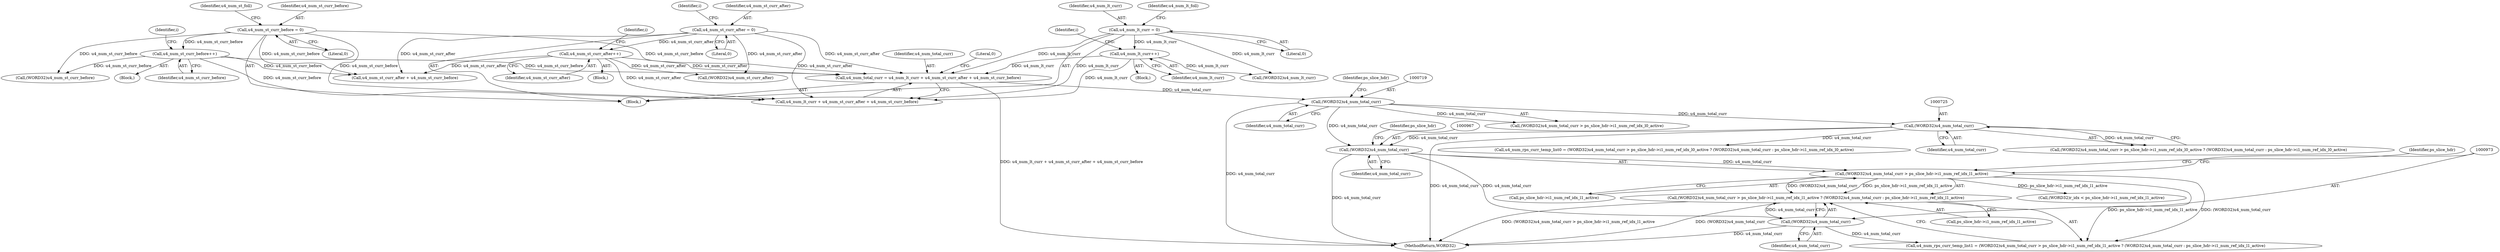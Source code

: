 digraph "0_Android_913d9e8d93d6b81bb8eac3fc2c1426651f5b259d_0@pointer" {
"1000964" [label="(Call,(WORD32)u4_num_total_curr > ps_slice_hdr->i1_num_ref_idx_l1_active ? (WORD32)u4_num_total_curr : ps_slice_hdr->i1_num_ref_idx_l1_active)"];
"1000972" [label="(Call,(WORD32)u4_num_total_curr)"];
"1000966" [label="(Call,(WORD32)u4_num_total_curr)"];
"1000718" [label="(Call,(WORD32)u4_num_total_curr)"];
"1000446" [label="(Call,u4_num_total_curr = u4_num_lt_curr + u4_num_st_curr_after + u4_num_st_curr_before)"];
"1000426" [label="(Call,u4_num_lt_curr++)"];
"1000354" [label="(Call,u4_num_lt_curr = 0)"];
"1000310" [label="(Call,u4_num_st_curr_after = 0)"];
"1000339" [label="(Call,u4_num_st_curr_after++)"];
"1000295" [label="(Call,u4_num_st_curr_before++)"];
"1000265" [label="(Call,u4_num_st_curr_before = 0)"];
"1000724" [label="(Call,(WORD32)u4_num_total_curr)"];
"1000965" [label="(Call,(WORD32)u4_num_total_curr > ps_slice_hdr->i1_num_ref_idx_l1_active)"];
"1000447" [label="(Identifier,u4_num_total_curr)"];
"1000269" [label="(Identifier,u4_num_st_foll)"];
"1000448" [label="(Call,u4_num_lt_curr + u4_num_st_curr_after + u4_num_st_curr_before)"];
"1000969" [label="(Call,ps_slice_hdr->i1_num_ref_idx_l1_active)"];
"1000970" [label="(Identifier,ps_slice_hdr)"];
"1000315" [label="(Identifier,i)"];
"1000450" [label="(Call,u4_num_st_curr_after + u4_num_st_curr_before)"];
"1000112" [label="(Block,)"];
"1000966" [label="(Call,(WORD32)u4_num_total_curr)"];
"1000340" [label="(Identifier,u4_num_st_curr_after)"];
"1001116" [label="(Call,(WORD32)r_idx < ps_slice_hdr->i1_num_ref_idx_l1_active)"];
"1000446" [label="(Call,u4_num_total_curr = u4_num_lt_curr + u4_num_st_curr_after + u4_num_st_curr_before)"];
"1000426" [label="(Call,u4_num_lt_curr++)"];
"1000296" [label="(Identifier,u4_num_st_curr_before)"];
"1000714" [label="(Call,u4_num_rps_curr_temp_list0 = (WORD32)u4_num_total_curr > ps_slice_hdr->i1_num_ref_idx_l0_active ? (WORD32)u4_num_total_curr : ps_slice_hdr->i1_num_ref_idx_l0_active)"];
"1000962" [label="(Call,u4_num_rps_curr_temp_list1 = (WORD32)u4_num_total_curr > ps_slice_hdr->i1_num_ref_idx_l1_active ? (WORD32)u4_num_total_curr : ps_slice_hdr->i1_num_ref_idx_l1_active)"];
"1000965" [label="(Call,(WORD32)u4_num_total_curr > ps_slice_hdr->i1_num_ref_idx_l1_active)"];
"1000717" [label="(Call,(WORD32)u4_num_total_curr > ps_slice_hdr->i1_num_ref_idx_l0_active)"];
"1000311" [label="(Identifier,u4_num_st_curr_after)"];
"1000323" [label="(Identifier,i)"];
"1000354" [label="(Call,u4_num_lt_curr = 0)"];
"1000427" [label="(Identifier,u4_num_lt_curr)"];
"1000355" [label="(Identifier,u4_num_lt_curr)"];
"1000265" [label="(Call,u4_num_st_curr_before = 0)"];
"1000968" [label="(Identifier,u4_num_total_curr)"];
"1000411" [label="(Block,)"];
"1000720" [label="(Identifier,u4_num_total_curr)"];
"1000654" [label="(Call,(WORD32)u4_num_st_curr_after)"];
"1000267" [label="(Literal,0)"];
"1000374" [label="(Identifier,i)"];
"1000358" [label="(Identifier,u4_num_lt_foll)"];
"1000285" [label="(Block,)"];
"1000976" [label="(Identifier,ps_slice_hdr)"];
"1000295" [label="(Call,u4_num_st_curr_before++)"];
"1000329" [label="(Block,)"];
"1000356" [label="(Literal,0)"];
"1000716" [label="(Call,(WORD32)u4_num_total_curr > ps_slice_hdr->i1_num_ref_idx_l0_active ? (WORD32)u4_num_total_curr : ps_slice_hdr->i1_num_ref_idx_l0_active)"];
"1000724" [label="(Call,(WORD32)u4_num_total_curr)"];
"1000455" [label="(Literal,0)"];
"1000718" [label="(Call,(WORD32)u4_num_total_curr)"];
"1000621" [label="(Call,(WORD32)u4_num_st_curr_before)"];
"1000310" [label="(Call,u4_num_st_curr_after = 0)"];
"1000495" [label="(Call,(WORD32)u4_num_lt_curr)"];
"1000266" [label="(Identifier,u4_num_st_curr_before)"];
"1001297" [label="(MethodReturn,WORD32)"];
"1000726" [label="(Identifier,u4_num_total_curr)"];
"1000722" [label="(Identifier,ps_slice_hdr)"];
"1000964" [label="(Call,(WORD32)u4_num_total_curr > ps_slice_hdr->i1_num_ref_idx_l1_active ? (WORD32)u4_num_total_curr : ps_slice_hdr->i1_num_ref_idx_l1_active)"];
"1000279" [label="(Identifier,i)"];
"1000975" [label="(Call,ps_slice_hdr->i1_num_ref_idx_l1_active)"];
"1000974" [label="(Identifier,u4_num_total_curr)"];
"1000312" [label="(Literal,0)"];
"1000972" [label="(Call,(WORD32)u4_num_total_curr)"];
"1000339" [label="(Call,u4_num_st_curr_after++)"];
"1000964" -> "1000962"  [label="AST: "];
"1000964" -> "1000972"  [label="CFG: "];
"1000964" -> "1000975"  [label="CFG: "];
"1000965" -> "1000964"  [label="AST: "];
"1000972" -> "1000964"  [label="AST: "];
"1000975" -> "1000964"  [label="AST: "];
"1000962" -> "1000964"  [label="CFG: "];
"1000964" -> "1001297"  [label="DDG: (WORD32)u4_num_total_curr"];
"1000964" -> "1001297"  [label="DDG: (WORD32)u4_num_total_curr > ps_slice_hdr->i1_num_ref_idx_l1_active"];
"1000972" -> "1000964"  [label="DDG: u4_num_total_curr"];
"1000965" -> "1000964"  [label="DDG: (WORD32)u4_num_total_curr"];
"1000965" -> "1000964"  [label="DDG: ps_slice_hdr->i1_num_ref_idx_l1_active"];
"1000972" -> "1000974"  [label="CFG: "];
"1000973" -> "1000972"  [label="AST: "];
"1000974" -> "1000972"  [label="AST: "];
"1000972" -> "1001297"  [label="DDG: u4_num_total_curr"];
"1000972" -> "1000962"  [label="DDG: u4_num_total_curr"];
"1000966" -> "1000972"  [label="DDG: u4_num_total_curr"];
"1000966" -> "1000965"  [label="AST: "];
"1000966" -> "1000968"  [label="CFG: "];
"1000967" -> "1000966"  [label="AST: "];
"1000968" -> "1000966"  [label="AST: "];
"1000970" -> "1000966"  [label="CFG: "];
"1000966" -> "1001297"  [label="DDG: u4_num_total_curr"];
"1000966" -> "1000965"  [label="DDG: u4_num_total_curr"];
"1000718" -> "1000966"  [label="DDG: u4_num_total_curr"];
"1000724" -> "1000966"  [label="DDG: u4_num_total_curr"];
"1000718" -> "1000717"  [label="AST: "];
"1000718" -> "1000720"  [label="CFG: "];
"1000719" -> "1000718"  [label="AST: "];
"1000720" -> "1000718"  [label="AST: "];
"1000722" -> "1000718"  [label="CFG: "];
"1000718" -> "1001297"  [label="DDG: u4_num_total_curr"];
"1000718" -> "1000717"  [label="DDG: u4_num_total_curr"];
"1000446" -> "1000718"  [label="DDG: u4_num_total_curr"];
"1000718" -> "1000724"  [label="DDG: u4_num_total_curr"];
"1000446" -> "1000112"  [label="AST: "];
"1000446" -> "1000448"  [label="CFG: "];
"1000447" -> "1000446"  [label="AST: "];
"1000448" -> "1000446"  [label="AST: "];
"1000455" -> "1000446"  [label="CFG: "];
"1000446" -> "1001297"  [label="DDG: u4_num_lt_curr + u4_num_st_curr_after + u4_num_st_curr_before"];
"1000426" -> "1000446"  [label="DDG: u4_num_lt_curr"];
"1000354" -> "1000446"  [label="DDG: u4_num_lt_curr"];
"1000310" -> "1000446"  [label="DDG: u4_num_st_curr_after"];
"1000339" -> "1000446"  [label="DDG: u4_num_st_curr_after"];
"1000295" -> "1000446"  [label="DDG: u4_num_st_curr_before"];
"1000265" -> "1000446"  [label="DDG: u4_num_st_curr_before"];
"1000426" -> "1000411"  [label="AST: "];
"1000426" -> "1000427"  [label="CFG: "];
"1000427" -> "1000426"  [label="AST: "];
"1000374" -> "1000426"  [label="CFG: "];
"1000354" -> "1000426"  [label="DDG: u4_num_lt_curr"];
"1000426" -> "1000448"  [label="DDG: u4_num_lt_curr"];
"1000426" -> "1000495"  [label="DDG: u4_num_lt_curr"];
"1000354" -> "1000112"  [label="AST: "];
"1000354" -> "1000356"  [label="CFG: "];
"1000355" -> "1000354"  [label="AST: "];
"1000356" -> "1000354"  [label="AST: "];
"1000358" -> "1000354"  [label="CFG: "];
"1000354" -> "1000448"  [label="DDG: u4_num_lt_curr"];
"1000354" -> "1000495"  [label="DDG: u4_num_lt_curr"];
"1000310" -> "1000112"  [label="AST: "];
"1000310" -> "1000312"  [label="CFG: "];
"1000311" -> "1000310"  [label="AST: "];
"1000312" -> "1000310"  [label="AST: "];
"1000315" -> "1000310"  [label="CFG: "];
"1000310" -> "1000339"  [label="DDG: u4_num_st_curr_after"];
"1000310" -> "1000448"  [label="DDG: u4_num_st_curr_after"];
"1000310" -> "1000450"  [label="DDG: u4_num_st_curr_after"];
"1000310" -> "1000654"  [label="DDG: u4_num_st_curr_after"];
"1000339" -> "1000329"  [label="AST: "];
"1000339" -> "1000340"  [label="CFG: "];
"1000340" -> "1000339"  [label="AST: "];
"1000323" -> "1000339"  [label="CFG: "];
"1000339" -> "1000448"  [label="DDG: u4_num_st_curr_after"];
"1000339" -> "1000450"  [label="DDG: u4_num_st_curr_after"];
"1000339" -> "1000654"  [label="DDG: u4_num_st_curr_after"];
"1000295" -> "1000285"  [label="AST: "];
"1000295" -> "1000296"  [label="CFG: "];
"1000296" -> "1000295"  [label="AST: "];
"1000279" -> "1000295"  [label="CFG: "];
"1000265" -> "1000295"  [label="DDG: u4_num_st_curr_before"];
"1000295" -> "1000448"  [label="DDG: u4_num_st_curr_before"];
"1000295" -> "1000450"  [label="DDG: u4_num_st_curr_before"];
"1000295" -> "1000621"  [label="DDG: u4_num_st_curr_before"];
"1000265" -> "1000112"  [label="AST: "];
"1000265" -> "1000267"  [label="CFG: "];
"1000266" -> "1000265"  [label="AST: "];
"1000267" -> "1000265"  [label="AST: "];
"1000269" -> "1000265"  [label="CFG: "];
"1000265" -> "1000448"  [label="DDG: u4_num_st_curr_before"];
"1000265" -> "1000450"  [label="DDG: u4_num_st_curr_before"];
"1000265" -> "1000621"  [label="DDG: u4_num_st_curr_before"];
"1000724" -> "1000716"  [label="AST: "];
"1000724" -> "1000726"  [label="CFG: "];
"1000725" -> "1000724"  [label="AST: "];
"1000726" -> "1000724"  [label="AST: "];
"1000716" -> "1000724"  [label="CFG: "];
"1000724" -> "1001297"  [label="DDG: u4_num_total_curr"];
"1000724" -> "1000714"  [label="DDG: u4_num_total_curr"];
"1000724" -> "1000716"  [label="DDG: u4_num_total_curr"];
"1000965" -> "1000969"  [label="CFG: "];
"1000969" -> "1000965"  [label="AST: "];
"1000973" -> "1000965"  [label="CFG: "];
"1000976" -> "1000965"  [label="CFG: "];
"1000965" -> "1000962"  [label="DDG: (WORD32)u4_num_total_curr"];
"1000965" -> "1000962"  [label="DDG: ps_slice_hdr->i1_num_ref_idx_l1_active"];
"1000965" -> "1001116"  [label="DDG: ps_slice_hdr->i1_num_ref_idx_l1_active"];
}
